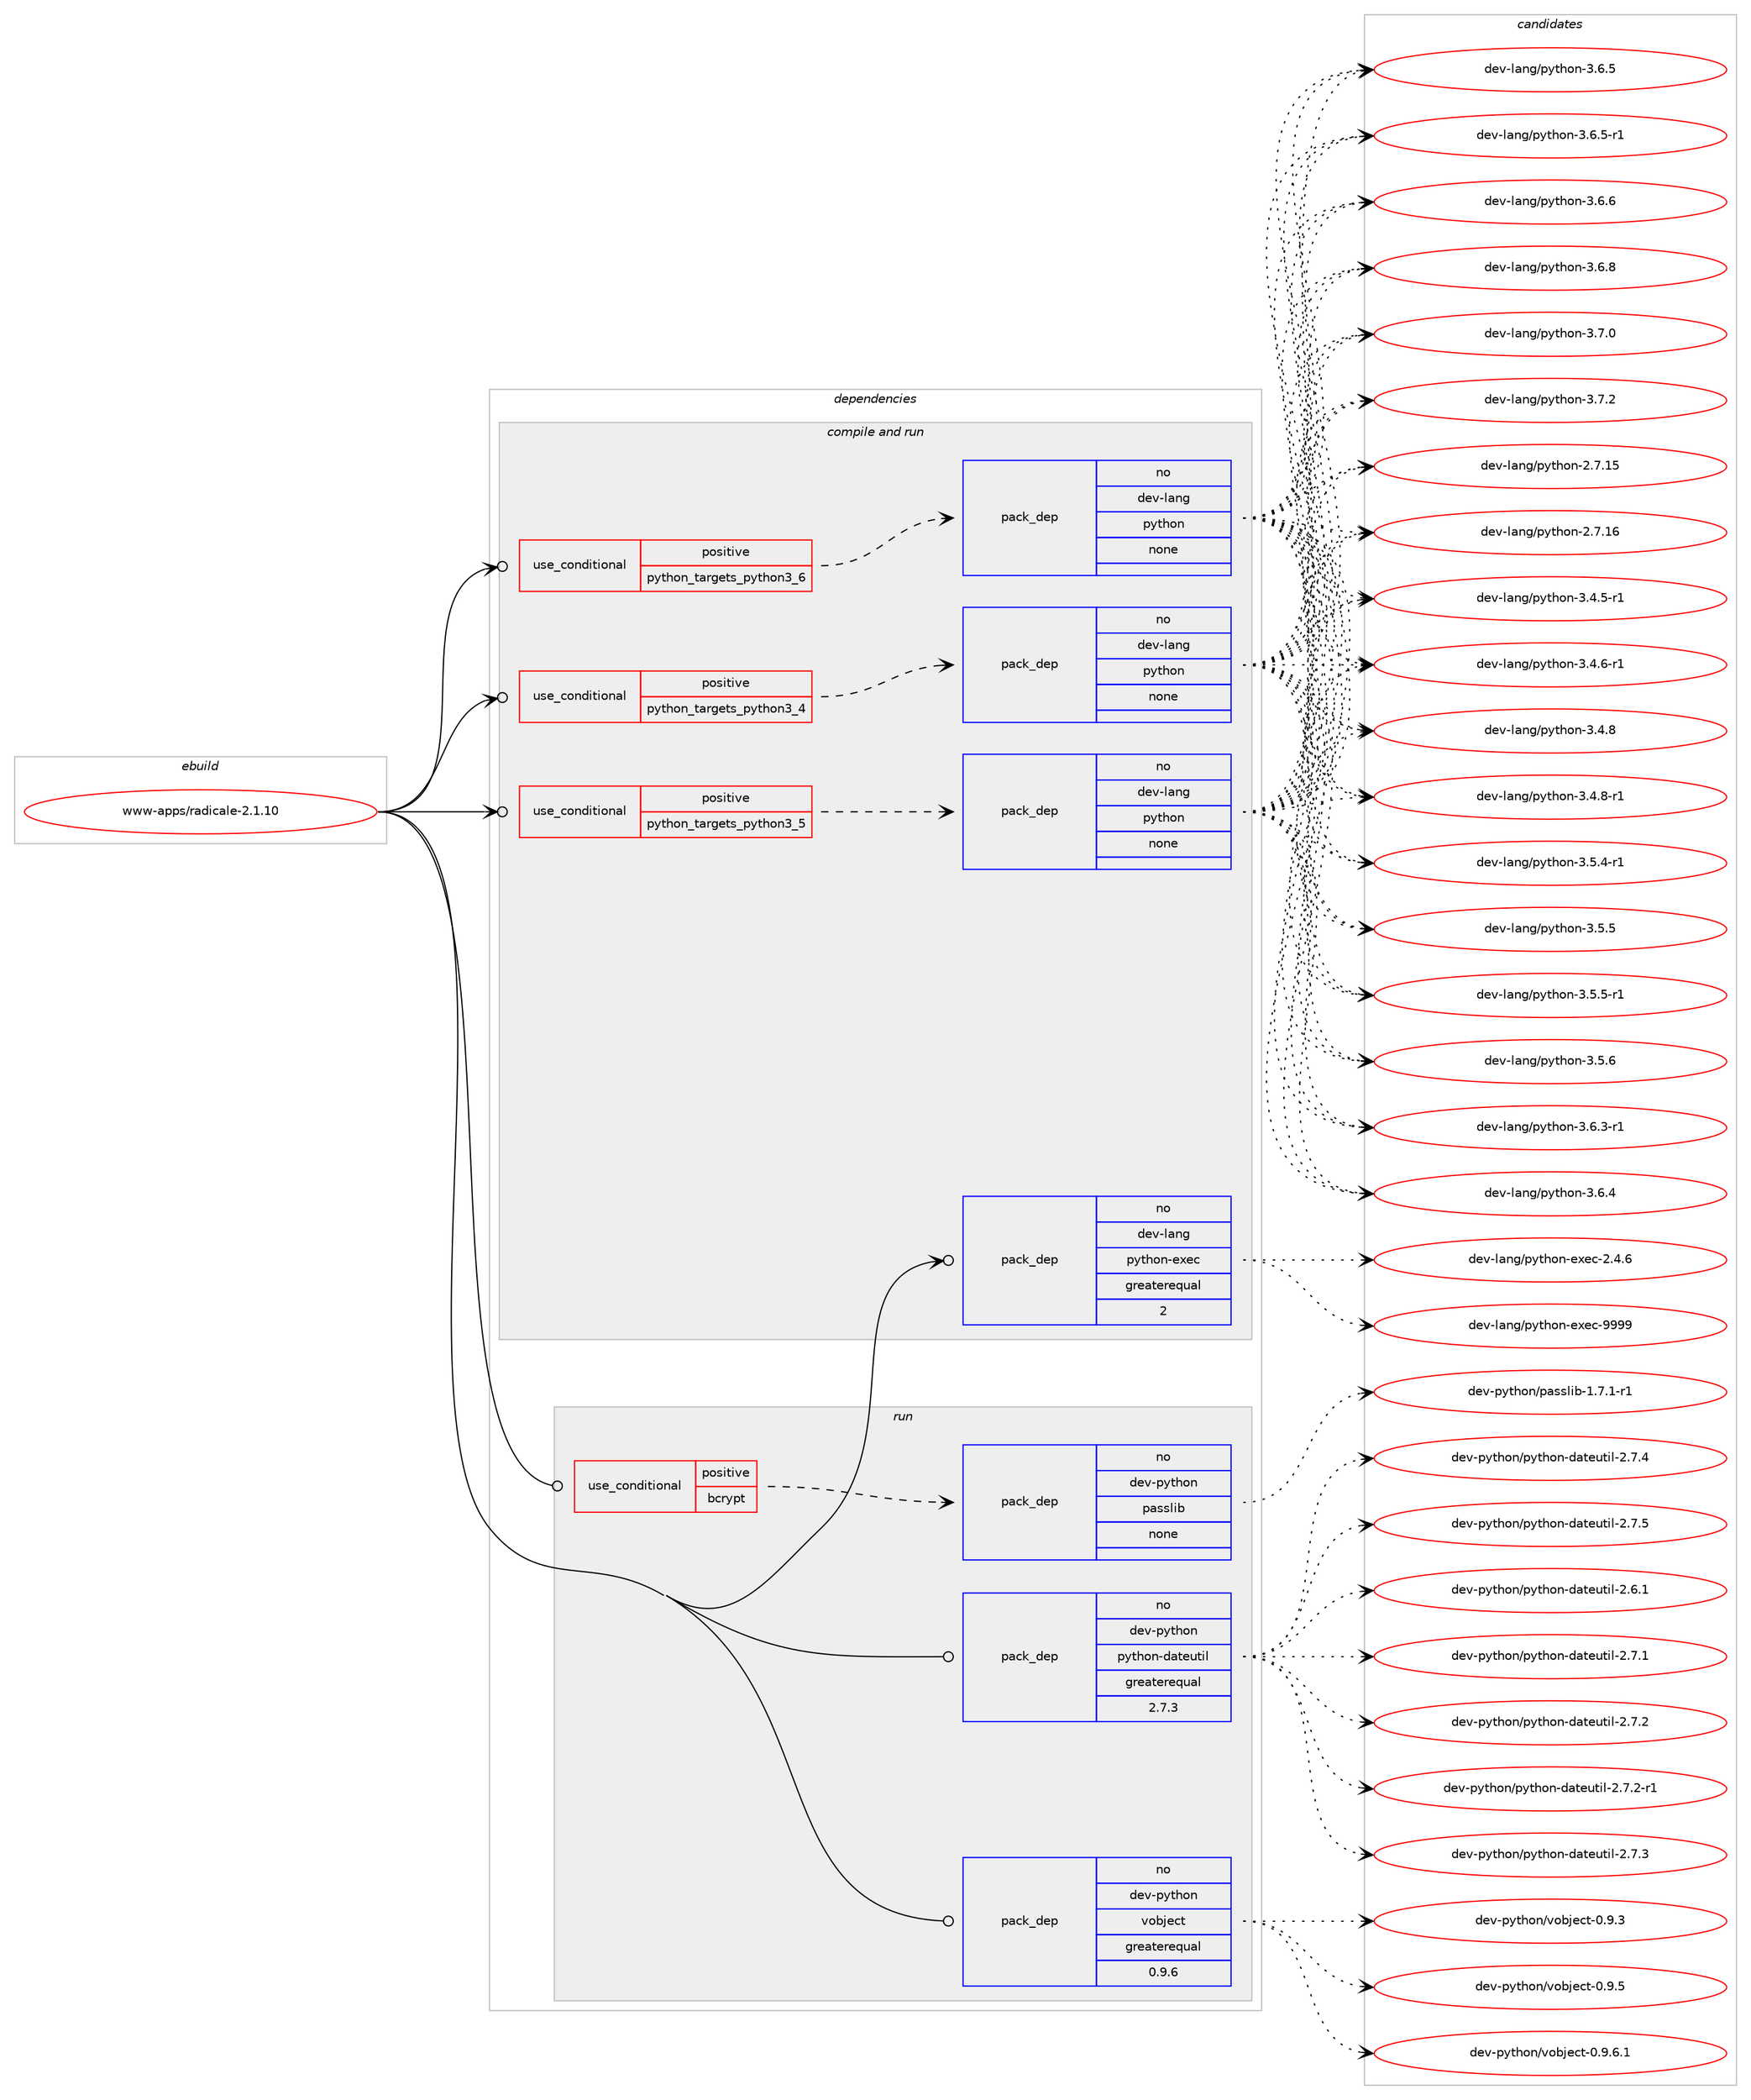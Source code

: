 digraph prolog {

# *************
# Graph options
# *************

newrank=true;
concentrate=true;
compound=true;
graph [rankdir=LR,fontname=Helvetica,fontsize=10,ranksep=1.5];#, ranksep=2.5, nodesep=0.2];
edge  [arrowhead=vee];
node  [fontname=Helvetica,fontsize=10];

# **********
# The ebuild
# **********

subgraph cluster_leftcol {
color=gray;
rank=same;
label=<<i>ebuild</i>>;
id [label="www-apps/radicale-2.1.10", color=red, width=4, href="../www-apps/radicale-2.1.10.svg"];
}

# ****************
# The dependencies
# ****************

subgraph cluster_midcol {
color=gray;
label=<<i>dependencies</i>>;
subgraph cluster_compile {
fillcolor="#eeeeee";
style=filled;
label=<<i>compile</i>>;
}
subgraph cluster_compileandrun {
fillcolor="#eeeeee";
style=filled;
label=<<i>compile and run</i>>;
subgraph cond463520 {
dependency1746708 [label=<<TABLE BORDER="0" CELLBORDER="1" CELLSPACING="0" CELLPADDING="4"><TR><TD ROWSPAN="3" CELLPADDING="10">use_conditional</TD></TR><TR><TD>positive</TD></TR><TR><TD>python_targets_python3_4</TD></TR></TABLE>>, shape=none, color=red];
subgraph pack1253991 {
dependency1746709 [label=<<TABLE BORDER="0" CELLBORDER="1" CELLSPACING="0" CELLPADDING="4" WIDTH="220"><TR><TD ROWSPAN="6" CELLPADDING="30">pack_dep</TD></TR><TR><TD WIDTH="110">no</TD></TR><TR><TD>dev-lang</TD></TR><TR><TD>python</TD></TR><TR><TD>none</TD></TR><TR><TD></TD></TR></TABLE>>, shape=none, color=blue];
}
dependency1746708:e -> dependency1746709:w [weight=20,style="dashed",arrowhead="vee"];
}
id:e -> dependency1746708:w [weight=20,style="solid",arrowhead="odotvee"];
subgraph cond463521 {
dependency1746710 [label=<<TABLE BORDER="0" CELLBORDER="1" CELLSPACING="0" CELLPADDING="4"><TR><TD ROWSPAN="3" CELLPADDING="10">use_conditional</TD></TR><TR><TD>positive</TD></TR><TR><TD>python_targets_python3_5</TD></TR></TABLE>>, shape=none, color=red];
subgraph pack1253992 {
dependency1746711 [label=<<TABLE BORDER="0" CELLBORDER="1" CELLSPACING="0" CELLPADDING="4" WIDTH="220"><TR><TD ROWSPAN="6" CELLPADDING="30">pack_dep</TD></TR><TR><TD WIDTH="110">no</TD></TR><TR><TD>dev-lang</TD></TR><TR><TD>python</TD></TR><TR><TD>none</TD></TR><TR><TD></TD></TR></TABLE>>, shape=none, color=blue];
}
dependency1746710:e -> dependency1746711:w [weight=20,style="dashed",arrowhead="vee"];
}
id:e -> dependency1746710:w [weight=20,style="solid",arrowhead="odotvee"];
subgraph cond463522 {
dependency1746712 [label=<<TABLE BORDER="0" CELLBORDER="1" CELLSPACING="0" CELLPADDING="4"><TR><TD ROWSPAN="3" CELLPADDING="10">use_conditional</TD></TR><TR><TD>positive</TD></TR><TR><TD>python_targets_python3_6</TD></TR></TABLE>>, shape=none, color=red];
subgraph pack1253993 {
dependency1746713 [label=<<TABLE BORDER="0" CELLBORDER="1" CELLSPACING="0" CELLPADDING="4" WIDTH="220"><TR><TD ROWSPAN="6" CELLPADDING="30">pack_dep</TD></TR><TR><TD WIDTH="110">no</TD></TR><TR><TD>dev-lang</TD></TR><TR><TD>python</TD></TR><TR><TD>none</TD></TR><TR><TD></TD></TR></TABLE>>, shape=none, color=blue];
}
dependency1746712:e -> dependency1746713:w [weight=20,style="dashed",arrowhead="vee"];
}
id:e -> dependency1746712:w [weight=20,style="solid",arrowhead="odotvee"];
subgraph pack1253994 {
dependency1746714 [label=<<TABLE BORDER="0" CELLBORDER="1" CELLSPACING="0" CELLPADDING="4" WIDTH="220"><TR><TD ROWSPAN="6" CELLPADDING="30">pack_dep</TD></TR><TR><TD WIDTH="110">no</TD></TR><TR><TD>dev-lang</TD></TR><TR><TD>python-exec</TD></TR><TR><TD>greaterequal</TD></TR><TR><TD>2</TD></TR></TABLE>>, shape=none, color=blue];
}
id:e -> dependency1746714:w [weight=20,style="solid",arrowhead="odotvee"];
}
subgraph cluster_run {
fillcolor="#eeeeee";
style=filled;
label=<<i>run</i>>;
subgraph cond463523 {
dependency1746715 [label=<<TABLE BORDER="0" CELLBORDER="1" CELLSPACING="0" CELLPADDING="4"><TR><TD ROWSPAN="3" CELLPADDING="10">use_conditional</TD></TR><TR><TD>positive</TD></TR><TR><TD>bcrypt</TD></TR></TABLE>>, shape=none, color=red];
subgraph pack1253995 {
dependency1746716 [label=<<TABLE BORDER="0" CELLBORDER="1" CELLSPACING="0" CELLPADDING="4" WIDTH="220"><TR><TD ROWSPAN="6" CELLPADDING="30">pack_dep</TD></TR><TR><TD WIDTH="110">no</TD></TR><TR><TD>dev-python</TD></TR><TR><TD>passlib</TD></TR><TR><TD>none</TD></TR><TR><TD></TD></TR></TABLE>>, shape=none, color=blue];
}
dependency1746715:e -> dependency1746716:w [weight=20,style="dashed",arrowhead="vee"];
}
id:e -> dependency1746715:w [weight=20,style="solid",arrowhead="odot"];
subgraph pack1253996 {
dependency1746717 [label=<<TABLE BORDER="0" CELLBORDER="1" CELLSPACING="0" CELLPADDING="4" WIDTH="220"><TR><TD ROWSPAN="6" CELLPADDING="30">pack_dep</TD></TR><TR><TD WIDTH="110">no</TD></TR><TR><TD>dev-python</TD></TR><TR><TD>python-dateutil</TD></TR><TR><TD>greaterequal</TD></TR><TR><TD>2.7.3</TD></TR></TABLE>>, shape=none, color=blue];
}
id:e -> dependency1746717:w [weight=20,style="solid",arrowhead="odot"];
subgraph pack1253997 {
dependency1746718 [label=<<TABLE BORDER="0" CELLBORDER="1" CELLSPACING="0" CELLPADDING="4" WIDTH="220"><TR><TD ROWSPAN="6" CELLPADDING="30">pack_dep</TD></TR><TR><TD WIDTH="110">no</TD></TR><TR><TD>dev-python</TD></TR><TR><TD>vobject</TD></TR><TR><TD>greaterequal</TD></TR><TR><TD>0.9.6</TD></TR></TABLE>>, shape=none, color=blue];
}
id:e -> dependency1746718:w [weight=20,style="solid",arrowhead="odot"];
}
}

# **************
# The candidates
# **************

subgraph cluster_choices {
rank=same;
color=gray;
label=<<i>candidates</i>>;

subgraph choice1253991 {
color=black;
nodesep=1;
choice10010111845108971101034711212111610411111045504655464953 [label="dev-lang/python-2.7.15", color=red, width=4,href="../dev-lang/python-2.7.15.svg"];
choice10010111845108971101034711212111610411111045504655464954 [label="dev-lang/python-2.7.16", color=red, width=4,href="../dev-lang/python-2.7.16.svg"];
choice1001011184510897110103471121211161041111104551465246534511449 [label="dev-lang/python-3.4.5-r1", color=red, width=4,href="../dev-lang/python-3.4.5-r1.svg"];
choice1001011184510897110103471121211161041111104551465246544511449 [label="dev-lang/python-3.4.6-r1", color=red, width=4,href="../dev-lang/python-3.4.6-r1.svg"];
choice100101118451089711010347112121116104111110455146524656 [label="dev-lang/python-3.4.8", color=red, width=4,href="../dev-lang/python-3.4.8.svg"];
choice1001011184510897110103471121211161041111104551465246564511449 [label="dev-lang/python-3.4.8-r1", color=red, width=4,href="../dev-lang/python-3.4.8-r1.svg"];
choice1001011184510897110103471121211161041111104551465346524511449 [label="dev-lang/python-3.5.4-r1", color=red, width=4,href="../dev-lang/python-3.5.4-r1.svg"];
choice100101118451089711010347112121116104111110455146534653 [label="dev-lang/python-3.5.5", color=red, width=4,href="../dev-lang/python-3.5.5.svg"];
choice1001011184510897110103471121211161041111104551465346534511449 [label="dev-lang/python-3.5.5-r1", color=red, width=4,href="../dev-lang/python-3.5.5-r1.svg"];
choice100101118451089711010347112121116104111110455146534654 [label="dev-lang/python-3.5.6", color=red, width=4,href="../dev-lang/python-3.5.6.svg"];
choice1001011184510897110103471121211161041111104551465446514511449 [label="dev-lang/python-3.6.3-r1", color=red, width=4,href="../dev-lang/python-3.6.3-r1.svg"];
choice100101118451089711010347112121116104111110455146544652 [label="dev-lang/python-3.6.4", color=red, width=4,href="../dev-lang/python-3.6.4.svg"];
choice100101118451089711010347112121116104111110455146544653 [label="dev-lang/python-3.6.5", color=red, width=4,href="../dev-lang/python-3.6.5.svg"];
choice1001011184510897110103471121211161041111104551465446534511449 [label="dev-lang/python-3.6.5-r1", color=red, width=4,href="../dev-lang/python-3.6.5-r1.svg"];
choice100101118451089711010347112121116104111110455146544654 [label="dev-lang/python-3.6.6", color=red, width=4,href="../dev-lang/python-3.6.6.svg"];
choice100101118451089711010347112121116104111110455146544656 [label="dev-lang/python-3.6.8", color=red, width=4,href="../dev-lang/python-3.6.8.svg"];
choice100101118451089711010347112121116104111110455146554648 [label="dev-lang/python-3.7.0", color=red, width=4,href="../dev-lang/python-3.7.0.svg"];
choice100101118451089711010347112121116104111110455146554650 [label="dev-lang/python-3.7.2", color=red, width=4,href="../dev-lang/python-3.7.2.svg"];
dependency1746709:e -> choice10010111845108971101034711212111610411111045504655464953:w [style=dotted,weight="100"];
dependency1746709:e -> choice10010111845108971101034711212111610411111045504655464954:w [style=dotted,weight="100"];
dependency1746709:e -> choice1001011184510897110103471121211161041111104551465246534511449:w [style=dotted,weight="100"];
dependency1746709:e -> choice1001011184510897110103471121211161041111104551465246544511449:w [style=dotted,weight="100"];
dependency1746709:e -> choice100101118451089711010347112121116104111110455146524656:w [style=dotted,weight="100"];
dependency1746709:e -> choice1001011184510897110103471121211161041111104551465246564511449:w [style=dotted,weight="100"];
dependency1746709:e -> choice1001011184510897110103471121211161041111104551465346524511449:w [style=dotted,weight="100"];
dependency1746709:e -> choice100101118451089711010347112121116104111110455146534653:w [style=dotted,weight="100"];
dependency1746709:e -> choice1001011184510897110103471121211161041111104551465346534511449:w [style=dotted,weight="100"];
dependency1746709:e -> choice100101118451089711010347112121116104111110455146534654:w [style=dotted,weight="100"];
dependency1746709:e -> choice1001011184510897110103471121211161041111104551465446514511449:w [style=dotted,weight="100"];
dependency1746709:e -> choice100101118451089711010347112121116104111110455146544652:w [style=dotted,weight="100"];
dependency1746709:e -> choice100101118451089711010347112121116104111110455146544653:w [style=dotted,weight="100"];
dependency1746709:e -> choice1001011184510897110103471121211161041111104551465446534511449:w [style=dotted,weight="100"];
dependency1746709:e -> choice100101118451089711010347112121116104111110455146544654:w [style=dotted,weight="100"];
dependency1746709:e -> choice100101118451089711010347112121116104111110455146544656:w [style=dotted,weight="100"];
dependency1746709:e -> choice100101118451089711010347112121116104111110455146554648:w [style=dotted,weight="100"];
dependency1746709:e -> choice100101118451089711010347112121116104111110455146554650:w [style=dotted,weight="100"];
}
subgraph choice1253992 {
color=black;
nodesep=1;
choice10010111845108971101034711212111610411111045504655464953 [label="dev-lang/python-2.7.15", color=red, width=4,href="../dev-lang/python-2.7.15.svg"];
choice10010111845108971101034711212111610411111045504655464954 [label="dev-lang/python-2.7.16", color=red, width=4,href="../dev-lang/python-2.7.16.svg"];
choice1001011184510897110103471121211161041111104551465246534511449 [label="dev-lang/python-3.4.5-r1", color=red, width=4,href="../dev-lang/python-3.4.5-r1.svg"];
choice1001011184510897110103471121211161041111104551465246544511449 [label="dev-lang/python-3.4.6-r1", color=red, width=4,href="../dev-lang/python-3.4.6-r1.svg"];
choice100101118451089711010347112121116104111110455146524656 [label="dev-lang/python-3.4.8", color=red, width=4,href="../dev-lang/python-3.4.8.svg"];
choice1001011184510897110103471121211161041111104551465246564511449 [label="dev-lang/python-3.4.8-r1", color=red, width=4,href="../dev-lang/python-3.4.8-r1.svg"];
choice1001011184510897110103471121211161041111104551465346524511449 [label="dev-lang/python-3.5.4-r1", color=red, width=4,href="../dev-lang/python-3.5.4-r1.svg"];
choice100101118451089711010347112121116104111110455146534653 [label="dev-lang/python-3.5.5", color=red, width=4,href="../dev-lang/python-3.5.5.svg"];
choice1001011184510897110103471121211161041111104551465346534511449 [label="dev-lang/python-3.5.5-r1", color=red, width=4,href="../dev-lang/python-3.5.5-r1.svg"];
choice100101118451089711010347112121116104111110455146534654 [label="dev-lang/python-3.5.6", color=red, width=4,href="../dev-lang/python-3.5.6.svg"];
choice1001011184510897110103471121211161041111104551465446514511449 [label="dev-lang/python-3.6.3-r1", color=red, width=4,href="../dev-lang/python-3.6.3-r1.svg"];
choice100101118451089711010347112121116104111110455146544652 [label="dev-lang/python-3.6.4", color=red, width=4,href="../dev-lang/python-3.6.4.svg"];
choice100101118451089711010347112121116104111110455146544653 [label="dev-lang/python-3.6.5", color=red, width=4,href="../dev-lang/python-3.6.5.svg"];
choice1001011184510897110103471121211161041111104551465446534511449 [label="dev-lang/python-3.6.5-r1", color=red, width=4,href="../dev-lang/python-3.6.5-r1.svg"];
choice100101118451089711010347112121116104111110455146544654 [label="dev-lang/python-3.6.6", color=red, width=4,href="../dev-lang/python-3.6.6.svg"];
choice100101118451089711010347112121116104111110455146544656 [label="dev-lang/python-3.6.8", color=red, width=4,href="../dev-lang/python-3.6.8.svg"];
choice100101118451089711010347112121116104111110455146554648 [label="dev-lang/python-3.7.0", color=red, width=4,href="../dev-lang/python-3.7.0.svg"];
choice100101118451089711010347112121116104111110455146554650 [label="dev-lang/python-3.7.2", color=red, width=4,href="../dev-lang/python-3.7.2.svg"];
dependency1746711:e -> choice10010111845108971101034711212111610411111045504655464953:w [style=dotted,weight="100"];
dependency1746711:e -> choice10010111845108971101034711212111610411111045504655464954:w [style=dotted,weight="100"];
dependency1746711:e -> choice1001011184510897110103471121211161041111104551465246534511449:w [style=dotted,weight="100"];
dependency1746711:e -> choice1001011184510897110103471121211161041111104551465246544511449:w [style=dotted,weight="100"];
dependency1746711:e -> choice100101118451089711010347112121116104111110455146524656:w [style=dotted,weight="100"];
dependency1746711:e -> choice1001011184510897110103471121211161041111104551465246564511449:w [style=dotted,weight="100"];
dependency1746711:e -> choice1001011184510897110103471121211161041111104551465346524511449:w [style=dotted,weight="100"];
dependency1746711:e -> choice100101118451089711010347112121116104111110455146534653:w [style=dotted,weight="100"];
dependency1746711:e -> choice1001011184510897110103471121211161041111104551465346534511449:w [style=dotted,weight="100"];
dependency1746711:e -> choice100101118451089711010347112121116104111110455146534654:w [style=dotted,weight="100"];
dependency1746711:e -> choice1001011184510897110103471121211161041111104551465446514511449:w [style=dotted,weight="100"];
dependency1746711:e -> choice100101118451089711010347112121116104111110455146544652:w [style=dotted,weight="100"];
dependency1746711:e -> choice100101118451089711010347112121116104111110455146544653:w [style=dotted,weight="100"];
dependency1746711:e -> choice1001011184510897110103471121211161041111104551465446534511449:w [style=dotted,weight="100"];
dependency1746711:e -> choice100101118451089711010347112121116104111110455146544654:w [style=dotted,weight="100"];
dependency1746711:e -> choice100101118451089711010347112121116104111110455146544656:w [style=dotted,weight="100"];
dependency1746711:e -> choice100101118451089711010347112121116104111110455146554648:w [style=dotted,weight="100"];
dependency1746711:e -> choice100101118451089711010347112121116104111110455146554650:w [style=dotted,weight="100"];
}
subgraph choice1253993 {
color=black;
nodesep=1;
choice10010111845108971101034711212111610411111045504655464953 [label="dev-lang/python-2.7.15", color=red, width=4,href="../dev-lang/python-2.7.15.svg"];
choice10010111845108971101034711212111610411111045504655464954 [label="dev-lang/python-2.7.16", color=red, width=4,href="../dev-lang/python-2.7.16.svg"];
choice1001011184510897110103471121211161041111104551465246534511449 [label="dev-lang/python-3.4.5-r1", color=red, width=4,href="../dev-lang/python-3.4.5-r1.svg"];
choice1001011184510897110103471121211161041111104551465246544511449 [label="dev-lang/python-3.4.6-r1", color=red, width=4,href="../dev-lang/python-3.4.6-r1.svg"];
choice100101118451089711010347112121116104111110455146524656 [label="dev-lang/python-3.4.8", color=red, width=4,href="../dev-lang/python-3.4.8.svg"];
choice1001011184510897110103471121211161041111104551465246564511449 [label="dev-lang/python-3.4.8-r1", color=red, width=4,href="../dev-lang/python-3.4.8-r1.svg"];
choice1001011184510897110103471121211161041111104551465346524511449 [label="dev-lang/python-3.5.4-r1", color=red, width=4,href="../dev-lang/python-3.5.4-r1.svg"];
choice100101118451089711010347112121116104111110455146534653 [label="dev-lang/python-3.5.5", color=red, width=4,href="../dev-lang/python-3.5.5.svg"];
choice1001011184510897110103471121211161041111104551465346534511449 [label="dev-lang/python-3.5.5-r1", color=red, width=4,href="../dev-lang/python-3.5.5-r1.svg"];
choice100101118451089711010347112121116104111110455146534654 [label="dev-lang/python-3.5.6", color=red, width=4,href="../dev-lang/python-3.5.6.svg"];
choice1001011184510897110103471121211161041111104551465446514511449 [label="dev-lang/python-3.6.3-r1", color=red, width=4,href="../dev-lang/python-3.6.3-r1.svg"];
choice100101118451089711010347112121116104111110455146544652 [label="dev-lang/python-3.6.4", color=red, width=4,href="../dev-lang/python-3.6.4.svg"];
choice100101118451089711010347112121116104111110455146544653 [label="dev-lang/python-3.6.5", color=red, width=4,href="../dev-lang/python-3.6.5.svg"];
choice1001011184510897110103471121211161041111104551465446534511449 [label="dev-lang/python-3.6.5-r1", color=red, width=4,href="../dev-lang/python-3.6.5-r1.svg"];
choice100101118451089711010347112121116104111110455146544654 [label="dev-lang/python-3.6.6", color=red, width=4,href="../dev-lang/python-3.6.6.svg"];
choice100101118451089711010347112121116104111110455146544656 [label="dev-lang/python-3.6.8", color=red, width=4,href="../dev-lang/python-3.6.8.svg"];
choice100101118451089711010347112121116104111110455146554648 [label="dev-lang/python-3.7.0", color=red, width=4,href="../dev-lang/python-3.7.0.svg"];
choice100101118451089711010347112121116104111110455146554650 [label="dev-lang/python-3.7.2", color=red, width=4,href="../dev-lang/python-3.7.2.svg"];
dependency1746713:e -> choice10010111845108971101034711212111610411111045504655464953:w [style=dotted,weight="100"];
dependency1746713:e -> choice10010111845108971101034711212111610411111045504655464954:w [style=dotted,weight="100"];
dependency1746713:e -> choice1001011184510897110103471121211161041111104551465246534511449:w [style=dotted,weight="100"];
dependency1746713:e -> choice1001011184510897110103471121211161041111104551465246544511449:w [style=dotted,weight="100"];
dependency1746713:e -> choice100101118451089711010347112121116104111110455146524656:w [style=dotted,weight="100"];
dependency1746713:e -> choice1001011184510897110103471121211161041111104551465246564511449:w [style=dotted,weight="100"];
dependency1746713:e -> choice1001011184510897110103471121211161041111104551465346524511449:w [style=dotted,weight="100"];
dependency1746713:e -> choice100101118451089711010347112121116104111110455146534653:w [style=dotted,weight="100"];
dependency1746713:e -> choice1001011184510897110103471121211161041111104551465346534511449:w [style=dotted,weight="100"];
dependency1746713:e -> choice100101118451089711010347112121116104111110455146534654:w [style=dotted,weight="100"];
dependency1746713:e -> choice1001011184510897110103471121211161041111104551465446514511449:w [style=dotted,weight="100"];
dependency1746713:e -> choice100101118451089711010347112121116104111110455146544652:w [style=dotted,weight="100"];
dependency1746713:e -> choice100101118451089711010347112121116104111110455146544653:w [style=dotted,weight="100"];
dependency1746713:e -> choice1001011184510897110103471121211161041111104551465446534511449:w [style=dotted,weight="100"];
dependency1746713:e -> choice100101118451089711010347112121116104111110455146544654:w [style=dotted,weight="100"];
dependency1746713:e -> choice100101118451089711010347112121116104111110455146544656:w [style=dotted,weight="100"];
dependency1746713:e -> choice100101118451089711010347112121116104111110455146554648:w [style=dotted,weight="100"];
dependency1746713:e -> choice100101118451089711010347112121116104111110455146554650:w [style=dotted,weight="100"];
}
subgraph choice1253994 {
color=black;
nodesep=1;
choice1001011184510897110103471121211161041111104510112010199455046524654 [label="dev-lang/python-exec-2.4.6", color=red, width=4,href="../dev-lang/python-exec-2.4.6.svg"];
choice10010111845108971101034711212111610411111045101120101994557575757 [label="dev-lang/python-exec-9999", color=red, width=4,href="../dev-lang/python-exec-9999.svg"];
dependency1746714:e -> choice1001011184510897110103471121211161041111104510112010199455046524654:w [style=dotted,weight="100"];
dependency1746714:e -> choice10010111845108971101034711212111610411111045101120101994557575757:w [style=dotted,weight="100"];
}
subgraph choice1253995 {
color=black;
nodesep=1;
choice100101118451121211161041111104711297115115108105984549465546494511449 [label="dev-python/passlib-1.7.1-r1", color=red, width=4,href="../dev-python/passlib-1.7.1-r1.svg"];
dependency1746716:e -> choice100101118451121211161041111104711297115115108105984549465546494511449:w [style=dotted,weight="100"];
}
subgraph choice1253996 {
color=black;
nodesep=1;
choice10010111845112121116104111110471121211161041111104510097116101117116105108455046544649 [label="dev-python/python-dateutil-2.6.1", color=red, width=4,href="../dev-python/python-dateutil-2.6.1.svg"];
choice10010111845112121116104111110471121211161041111104510097116101117116105108455046554649 [label="dev-python/python-dateutil-2.7.1", color=red, width=4,href="../dev-python/python-dateutil-2.7.1.svg"];
choice10010111845112121116104111110471121211161041111104510097116101117116105108455046554650 [label="dev-python/python-dateutil-2.7.2", color=red, width=4,href="../dev-python/python-dateutil-2.7.2.svg"];
choice100101118451121211161041111104711212111610411111045100971161011171161051084550465546504511449 [label="dev-python/python-dateutil-2.7.2-r1", color=red, width=4,href="../dev-python/python-dateutil-2.7.2-r1.svg"];
choice10010111845112121116104111110471121211161041111104510097116101117116105108455046554651 [label="dev-python/python-dateutil-2.7.3", color=red, width=4,href="../dev-python/python-dateutil-2.7.3.svg"];
choice10010111845112121116104111110471121211161041111104510097116101117116105108455046554652 [label="dev-python/python-dateutil-2.7.4", color=red, width=4,href="../dev-python/python-dateutil-2.7.4.svg"];
choice10010111845112121116104111110471121211161041111104510097116101117116105108455046554653 [label="dev-python/python-dateutil-2.7.5", color=red, width=4,href="../dev-python/python-dateutil-2.7.5.svg"];
dependency1746717:e -> choice10010111845112121116104111110471121211161041111104510097116101117116105108455046544649:w [style=dotted,weight="100"];
dependency1746717:e -> choice10010111845112121116104111110471121211161041111104510097116101117116105108455046554649:w [style=dotted,weight="100"];
dependency1746717:e -> choice10010111845112121116104111110471121211161041111104510097116101117116105108455046554650:w [style=dotted,weight="100"];
dependency1746717:e -> choice100101118451121211161041111104711212111610411111045100971161011171161051084550465546504511449:w [style=dotted,weight="100"];
dependency1746717:e -> choice10010111845112121116104111110471121211161041111104510097116101117116105108455046554651:w [style=dotted,weight="100"];
dependency1746717:e -> choice10010111845112121116104111110471121211161041111104510097116101117116105108455046554652:w [style=dotted,weight="100"];
dependency1746717:e -> choice10010111845112121116104111110471121211161041111104510097116101117116105108455046554653:w [style=dotted,weight="100"];
}
subgraph choice1253997 {
color=black;
nodesep=1;
choice10010111845112121116104111110471181119810610199116454846574651 [label="dev-python/vobject-0.9.3", color=red, width=4,href="../dev-python/vobject-0.9.3.svg"];
choice10010111845112121116104111110471181119810610199116454846574653 [label="dev-python/vobject-0.9.5", color=red, width=4,href="../dev-python/vobject-0.9.5.svg"];
choice100101118451121211161041111104711811198106101991164548465746544649 [label="dev-python/vobject-0.9.6.1", color=red, width=4,href="../dev-python/vobject-0.9.6.1.svg"];
dependency1746718:e -> choice10010111845112121116104111110471181119810610199116454846574651:w [style=dotted,weight="100"];
dependency1746718:e -> choice10010111845112121116104111110471181119810610199116454846574653:w [style=dotted,weight="100"];
dependency1746718:e -> choice100101118451121211161041111104711811198106101991164548465746544649:w [style=dotted,weight="100"];
}
}

}
